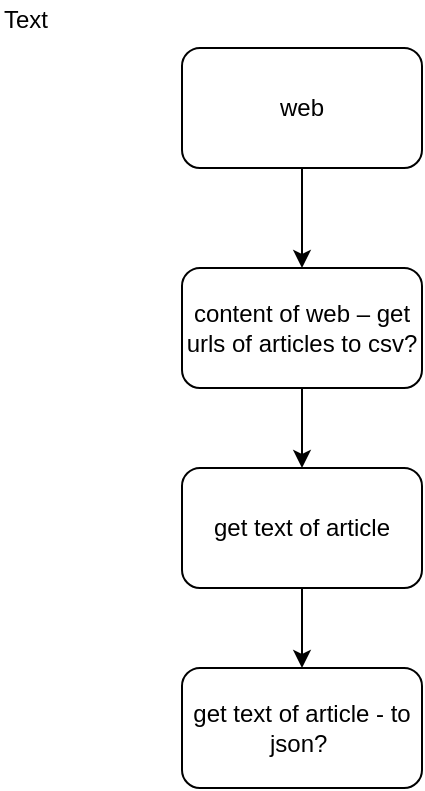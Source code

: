 <mxfile version="12.2.4" pages="1"><diagram id="p3XzOFsqMCxwu7oJ_X4M" name="Page-1"><mxGraphModel dx="884" dy="655" grid="1" gridSize="10" guides="1" tooltips="1" connect="1" arrows="1" fold="1" page="1" pageScale="1" pageWidth="827" pageHeight="1169" math="0" shadow="0"><root><mxCell id="0"/><mxCell id="1" parent="0"/><mxCell id="6" style="edgeStyle=orthogonalEdgeStyle;rounded=0;orthogonalLoop=1;jettySize=auto;html=1;" parent="1" source="2" target="3" edge="1"><mxGeometry relative="1" as="geometry"/></mxCell><mxCell id="2" value="web" style="rounded=1;whiteSpace=wrap;html=1;" parent="1" vertex="1"><mxGeometry x="293" y="80" width="120" height="60" as="geometry"/></mxCell><mxCell id="7" style="edgeStyle=orthogonalEdgeStyle;rounded=0;orthogonalLoop=1;jettySize=auto;html=1;" parent="1" source="3" target="4" edge="1"><mxGeometry relative="1" as="geometry"/></mxCell><mxCell id="3" value="content of web – get urls of articles to csv?" style="rounded=1;whiteSpace=wrap;html=1;" parent="1" vertex="1"><mxGeometry x="293" y="190" width="120" height="60" as="geometry"/></mxCell><mxCell id="11" style="edgeStyle=orthogonalEdgeStyle;rounded=0;orthogonalLoop=1;jettySize=auto;html=1;" parent="1" source="4" target="5" edge="1"><mxGeometry relative="1" as="geometry"/></mxCell><mxCell id="4" value="get text of article" style="rounded=1;whiteSpace=wrap;html=1;" parent="1" vertex="1"><mxGeometry x="293" y="290" width="120" height="60" as="geometry"/></mxCell><mxCell id="5" value="get text of article - to json?&amp;nbsp;" style="rounded=1;whiteSpace=wrap;html=1;" parent="1" vertex="1"><mxGeometry x="293" y="390" width="120" height="60" as="geometry"/></mxCell><mxCell id="13" value="Text" style="text;html=1;resizable=0;points=[];autosize=1;align=left;verticalAlign=top;spacingTop=-4;" vertex="1" parent="1"><mxGeometry x="202" y="56" width="40" height="20" as="geometry"/></mxCell></root></mxGraphModel></diagram></mxfile>